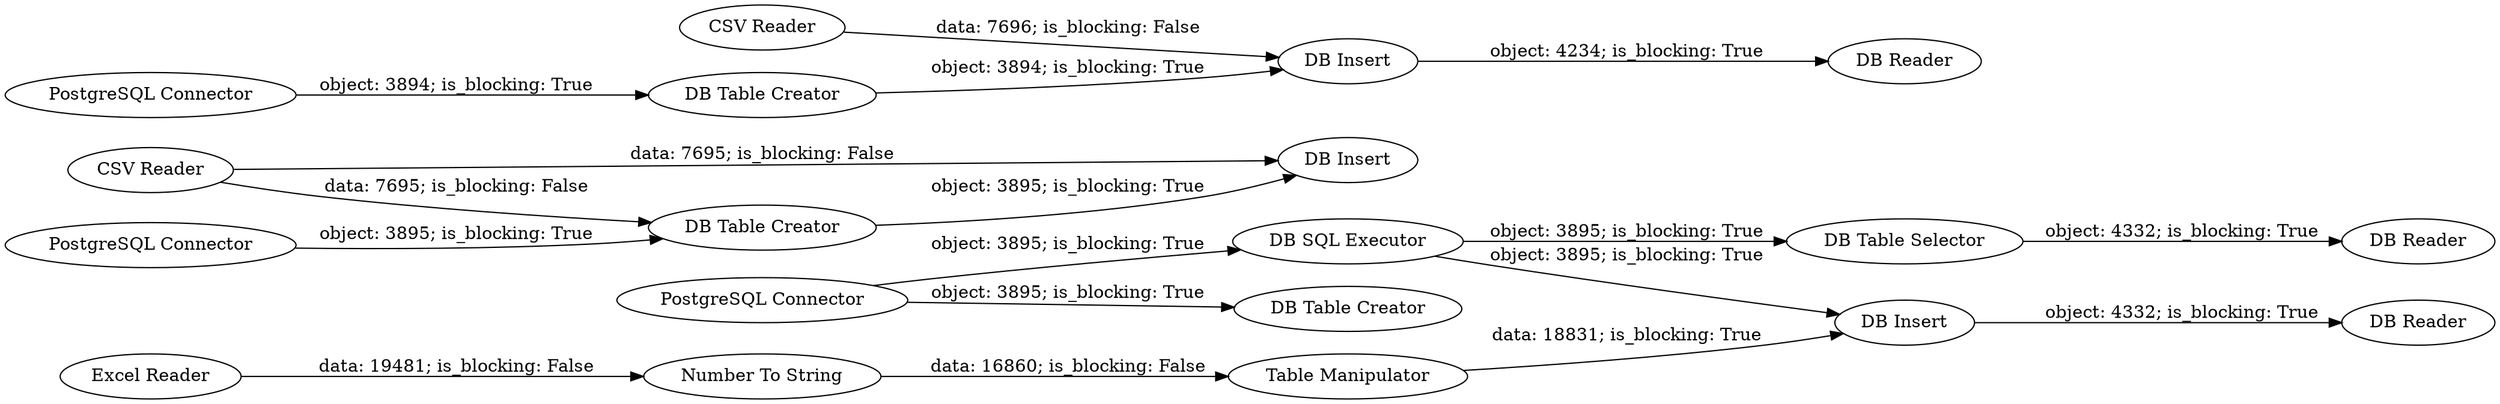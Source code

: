 digraph {
	"8558645228491671573_50" [label="Number To String"]
	"8558645228491671573_64" [label="CSV Reader"]
	"8558645228491671573_48" [label="DB Insert"]
	"8558645228491671573_55" [label="CSV Reader"]
	"8558645228491671573_63" [label="DB Table Creator"]
	"8558645228491671573_67" [label="DB Insert"]
	"8558645228491671573_25" [label="Excel Reader"]
	"8558645228491671573_62" [label="PostgreSQL Connector"]
	"8558645228491671573_70" [label="DB Table Creator"]
	"8558645228491671573_58" [label="DB Insert"]
	"8558645228491671573_53" [label="DB Reader"]
	"8558645228491671573_54" [label="DB Reader"]
	"8558645228491671573_56" [label="PostgreSQL Connector"]
	"8558645228491671573_59" [label="DB Reader"]
	"8558645228491671573_57" [label="DB Table Creator"]
	"8558645228491671573_52" [label="DB SQL Executor"]
	"8558645228491671573_49" [label="Table Manipulator"]
	"8558645228491671573_23" [label="PostgreSQL Connector"]
	"8558645228491671573_51" [label="DB Table Selector"]
	"8558645228491671573_58" -> "8558645228491671573_59" [label="object: 4234; is_blocking: True"]
	"8558645228491671573_63" -> "8558645228491671573_67" [label="object: 3895; is_blocking: True"]
	"8558645228491671573_23" -> "8558645228491671573_52" [label="object: 3895; is_blocking: True"]
	"8558645228491671573_52" -> "8558645228491671573_48" [label="object: 3895; is_blocking: True"]
	"8558645228491671573_25" -> "8558645228491671573_50" [label="data: 19481; is_blocking: False"]
	"8558645228491671573_23" -> "8558645228491671573_70" [label="object: 3895; is_blocking: True"]
	"8558645228491671573_50" -> "8558645228491671573_49" [label="data: 16860; is_blocking: False"]
	"8558645228491671573_55" -> "8558645228491671573_58" [label="data: 7696; is_blocking: False"]
	"8558645228491671573_62" -> "8558645228491671573_63" [label="object: 3895; is_blocking: True"]
	"8558645228491671573_64" -> "8558645228491671573_67" [label="data: 7695; is_blocking: False"]
	"8558645228491671573_49" -> "8558645228491671573_48" [label="data: 18831; is_blocking: True"]
	"8558645228491671573_48" -> "8558645228491671573_53" [label="object: 4332; is_blocking: True"]
	"8558645228491671573_64" -> "8558645228491671573_63" [label="data: 7695; is_blocking: False"]
	"8558645228491671573_51" -> "8558645228491671573_54" [label="object: 4332; is_blocking: True"]
	"8558645228491671573_56" -> "8558645228491671573_57" [label="object: 3894; is_blocking: True"]
	"8558645228491671573_57" -> "8558645228491671573_58" [label="object: 3894; is_blocking: True"]
	"8558645228491671573_52" -> "8558645228491671573_51" [label="object: 3895; is_blocking: True"]
	rankdir=LR
}
